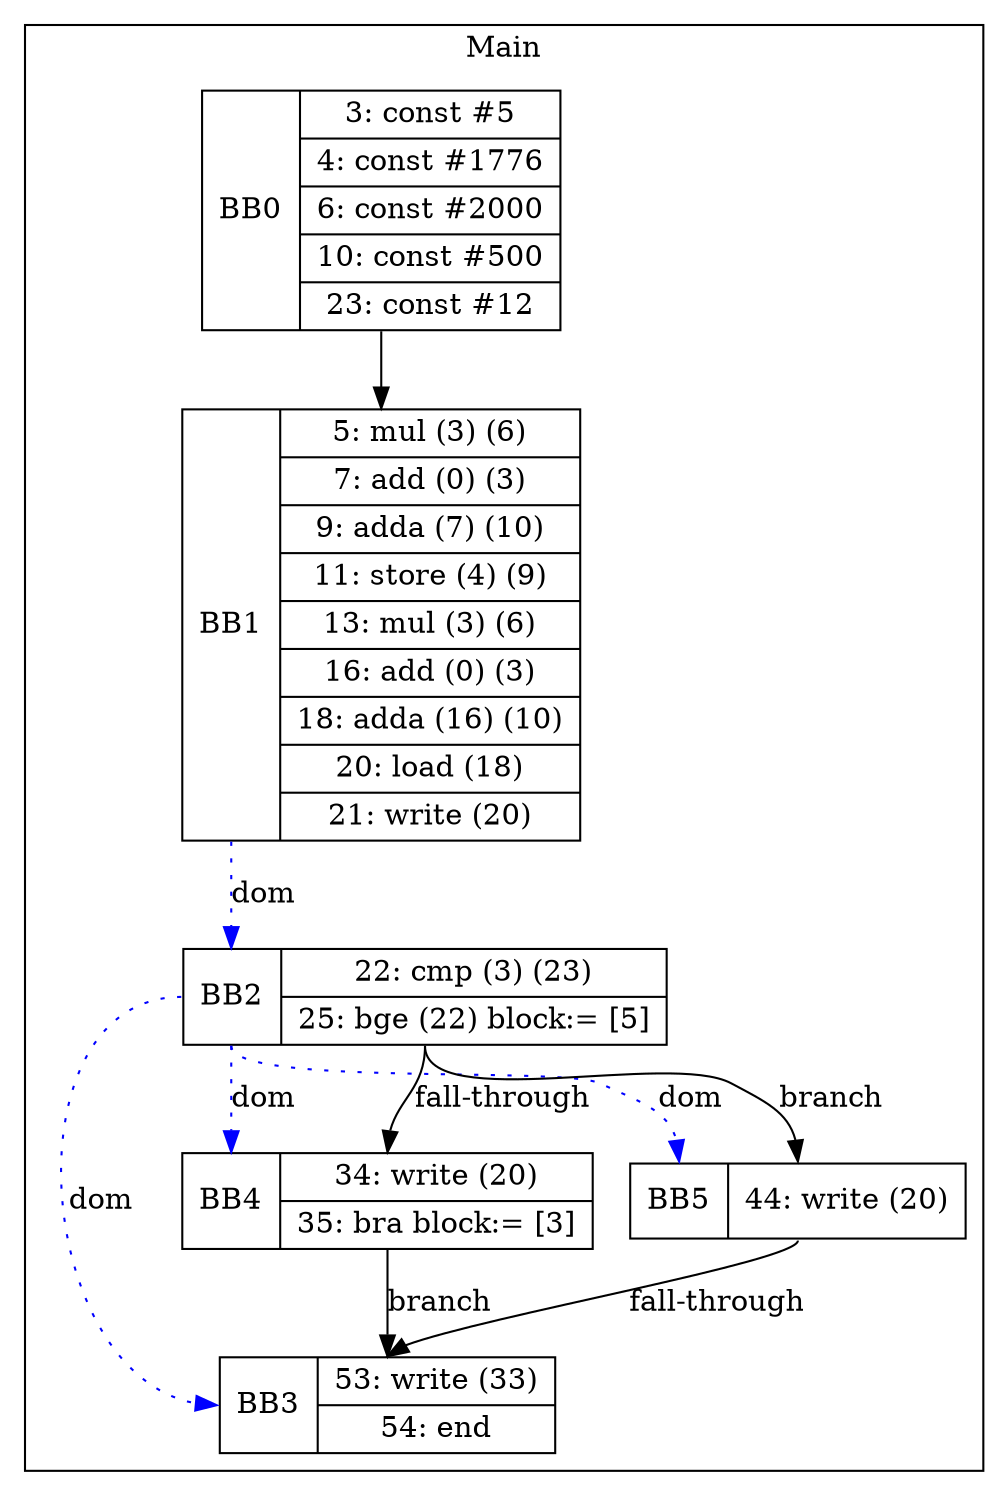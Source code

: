 digraph G {
node [shape=record];
subgraph cluster_main{
label = "Main";
BB0 [shape=record, label="<b>BB0|{3: const #5|4: const #1776|6: const #2000|10: const #500|23: const #12}"];
BB1 [shape=record, label="<b>BB1|{5: mul (3) (6)|7: add (0) (3)|9: adda (7) (10)|11: store (4) (9)|13: mul (3) (6)|16: add (0) (3)|18: adda (16) (10)|20: load (18)|21: write (20)}"];
BB2 [shape=record, label="<b>BB2|{22: cmp (3) (23)|25: bge (22) block:= [5]}"];
BB3 [shape=record, label="<b>BB3|{53: write (33)|54: end}"];
BB4 [shape=record, label="<b>BB4|{34: write (20)|35: bra block:= [3]}"];
BB5 [shape=record, label="<b>BB5|{44: write (20)}"];
}
BB0:s -> BB1:n ;
BB2:b -> BB3:b [color=blue, style=dotted, label="dom"];
BB2:b -> BB4:b [color=blue, style=dotted, label="dom"];
BB1:b -> BB2:b [color=blue, style=dotted, label="dom"];
BB2:b -> BB5:b [color=blue, style=dotted, label="dom"];
BB2:s -> BB5:n [label="branch"];
BB4:s -> BB3:n [label="branch"];
BB5:s -> BB3:n [label="fall-through"];
BB2:s -> BB4:n [label="fall-through"];
}
